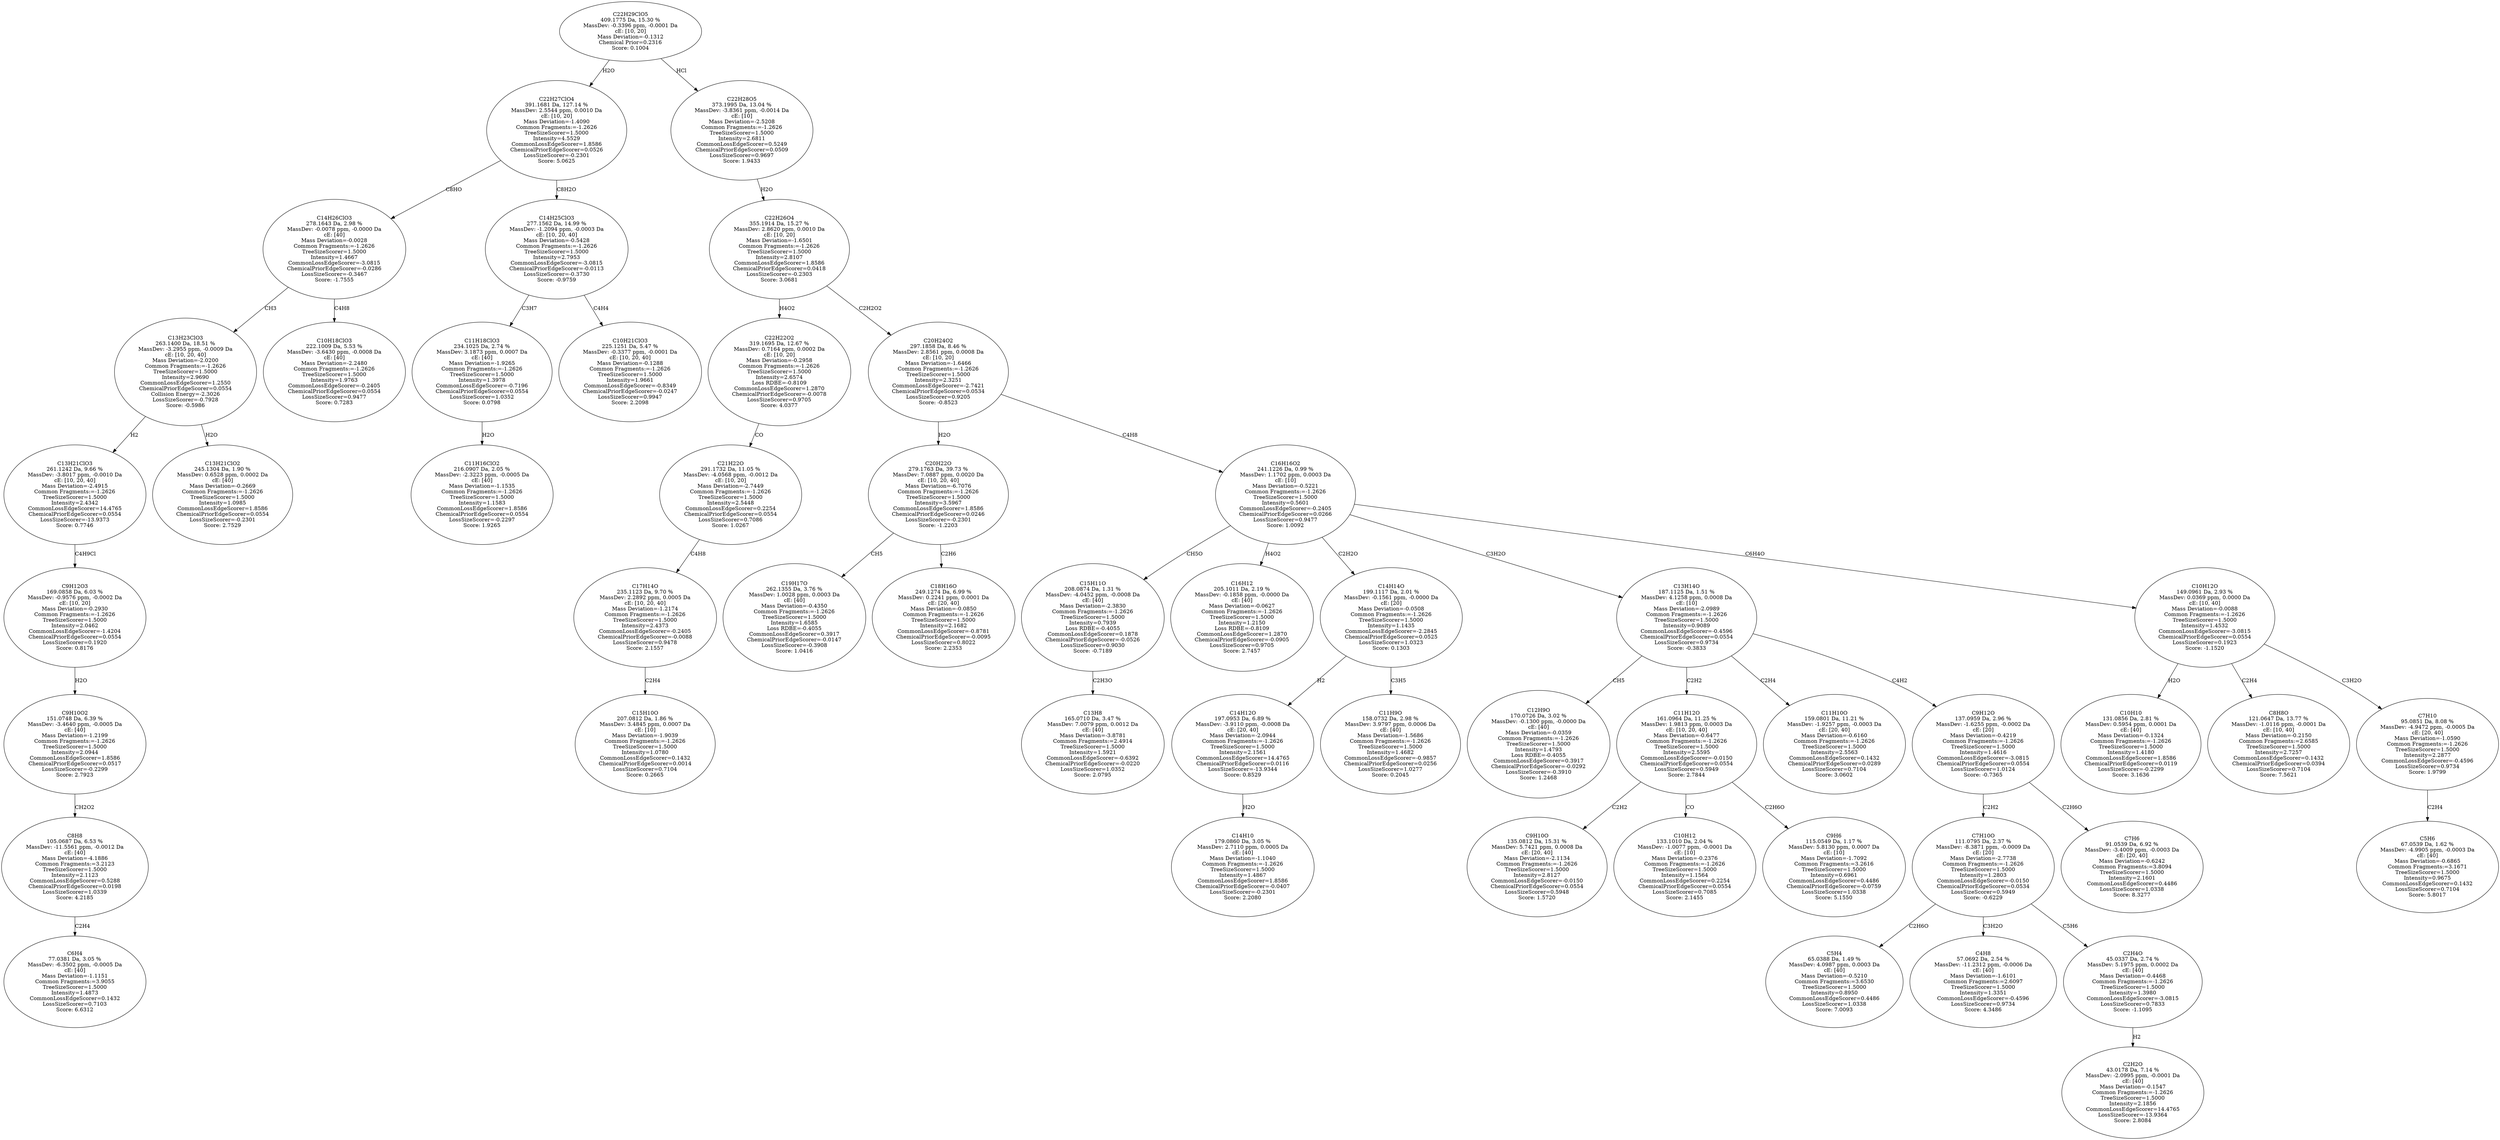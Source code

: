 strict digraph {
v1 [label="C6H4\n77.0381 Da, 3.05 %\nMassDev: -6.3502 ppm, -0.0005 Da\ncE: [40]\nMass Deviation=-1.1151\nCommon Fragments:=3.9055\nTreeSizeScorer=1.5000\nIntensity=1.4873\nCommonLossEdgeScorer=0.1432\nLossSizeScorer=0.7103\nScore: 6.6312"];
v2 [label="C8H8\n105.0687 Da, 6.53 %\nMassDev: -11.5561 ppm, -0.0012 Da\ncE: [40]\nMass Deviation=-4.1886\nCommon Fragments:=3.2123\nTreeSizeScorer=1.5000\nIntensity=2.1123\nCommonLossEdgeScorer=0.5288\nChemicalPriorEdgeScorer=0.0198\nLossSizeScorer=1.0339\nScore: 4.2185"];
v3 [label="C9H10O2\n151.0748 Da, 6.39 %\nMassDev: -3.4640 ppm, -0.0005 Da\ncE: [40]\nMass Deviation=-1.2199\nCommon Fragments:=-1.2626\nTreeSizeScorer=1.5000\nIntensity=2.0944\nCommonLossEdgeScorer=1.8586\nChemicalPriorEdgeScorer=0.0517\nLossSizeScorer=-0.2299\nScore: 2.7923"];
v4 [label="C9H12O3\n169.0858 Da, 6.03 %\nMassDev: -0.9576 ppm, -0.0002 Da\ncE: [10, 20]\nMass Deviation=-0.2930\nCommon Fragments:=-1.2626\nTreeSizeScorer=1.5000\nIntensity=2.0462\nCommonLossEdgeScorer=-1.4204\nChemicalPriorEdgeScorer=0.0554\nLossSizeScorer=0.1920\nScore: 0.8176"];
v5 [label="C13H21ClO3\n261.1242 Da, 9.66 %\nMassDev: -3.8017 ppm, -0.0010 Da\ncE: [10, 20, 40]\nMass Deviation=-2.4915\nCommon Fragments:=-1.2626\nTreeSizeScorer=1.5000\nIntensity=2.4342\nCommonLossEdgeScorer=14.4765\nChemicalPriorEdgeScorer=0.0554\nLossSizeScorer=-13.9373\nScore: 0.7746"];
v6 [label="C13H21ClO2\n245.1304 Da, 1.90 %\nMassDev: 0.6528 ppm, 0.0002 Da\ncE: [40]\nMass Deviation=-0.2669\nCommon Fragments:=-1.2626\nTreeSizeScorer=1.5000\nIntensity=1.0985\nCommonLossEdgeScorer=1.8586\nChemicalPriorEdgeScorer=0.0554\nLossSizeScorer=-0.2301\nScore: 2.7529"];
v7 [label="C13H23ClO3\n263.1400 Da, 18.51 %\nMassDev: -3.2955 ppm, -0.0009 Da\ncE: [10, 20, 40]\nMass Deviation=-2.0200\nCommon Fragments:=-1.2626\nTreeSizeScorer=1.5000\nIntensity=2.9690\nCommonLossEdgeScorer=1.2550\nChemicalPriorEdgeScorer=0.0554\nCollision Energy=-2.3026\nLossSizeScorer=-0.7928\nScore: -0.5986"];
v8 [label="C10H18ClO3\n222.1009 Da, 5.53 %\nMassDev: -3.6430 ppm, -0.0008 Da\ncE: [40]\nMass Deviation=-2.2480\nCommon Fragments:=-1.2626\nTreeSizeScorer=1.5000\nIntensity=1.9763\nCommonLossEdgeScorer=-0.2405\nChemicalPriorEdgeScorer=0.0554\nLossSizeScorer=0.9477\nScore: 0.7283"];
v9 [label="C14H26ClO3\n278.1643 Da, 2.98 %\nMassDev: -0.0078 ppm, -0.0000 Da\ncE: [40]\nMass Deviation=-0.0028\nCommon Fragments:=-1.2626\nTreeSizeScorer=1.5000\nIntensity=1.4667\nCommonLossEdgeScorer=-3.0815\nChemicalPriorEdgeScorer=-0.0286\nLossSizeScorer=-0.3467\nScore: -1.7555"];
v10 [label="C11H16ClO2\n216.0907 Da, 2.05 %\nMassDev: -2.3223 ppm, -0.0005 Da\ncE: [40]\nMass Deviation=-1.1535\nCommon Fragments:=-1.2626\nTreeSizeScorer=1.5000\nIntensity=1.1583\nCommonLossEdgeScorer=1.8586\nChemicalPriorEdgeScorer=0.0554\nLossSizeScorer=-0.2297\nScore: 1.9265"];
v11 [label="C11H18ClO3\n234.1025 Da, 2.74 %\nMassDev: 3.1873 ppm, 0.0007 Da\ncE: [40]\nMass Deviation=-1.9265\nCommon Fragments:=-1.2626\nTreeSizeScorer=1.5000\nIntensity=1.3978\nCommonLossEdgeScorer=-0.7196\nChemicalPriorEdgeScorer=0.0554\nLossSizeScorer=1.0352\nScore: 0.0798"];
v12 [label="C10H21ClO3\n225.1251 Da, 5.47 %\nMassDev: -0.3377 ppm, -0.0001 Da\ncE: [10, 20, 40]\nMass Deviation=-0.1288\nCommon Fragments:=-1.2626\nTreeSizeScorer=1.5000\nIntensity=1.9661\nCommonLossEdgeScorer=-0.8349\nChemicalPriorEdgeScorer=-0.0247\nLossSizeScorer=0.9947\nScore: 2.2098"];
v13 [label="C14H25ClO3\n277.1562 Da, 14.99 %\nMassDev: -1.2094 ppm, -0.0003 Da\ncE: [10, 20, 40]\nMass Deviation=-0.5428\nCommon Fragments:=-1.2626\nTreeSizeScorer=1.5000\nIntensity=2.7953\nCommonLossEdgeScorer=-3.0815\nChemicalPriorEdgeScorer=-0.0113\nLossSizeScorer=-0.3730\nScore: -0.9759"];
v14 [label="C22H27ClO4\n391.1681 Da, 127.14 %\nMassDev: 2.5544 ppm, 0.0010 Da\ncE: [10, 20]\nMass Deviation=-1.4090\nCommon Fragments:=-1.2626\nTreeSizeScorer=1.5000\nIntensity=4.5529\nCommonLossEdgeScorer=1.8586\nChemicalPriorEdgeScorer=0.0526\nLossSizeScorer=-0.2301\nScore: 5.0625"];
v15 [label="C15H10O\n207.0812 Da, 1.86 %\nMassDev: 3.4845 ppm, 0.0007 Da\ncE: [10]\nMass Deviation=-1.9039\nCommon Fragments:=-1.2626\nTreeSizeScorer=1.5000\nIntensity=1.0780\nCommonLossEdgeScorer=0.1432\nChemicalPriorEdgeScorer=0.0014\nLossSizeScorer=0.7104\nScore: 0.2665"];
v16 [label="C17H14O\n235.1123 Da, 9.70 %\nMassDev: 2.2892 ppm, 0.0005 Da\ncE: [10, 20, 40]\nMass Deviation=-1.2174\nCommon Fragments:=-1.2626\nTreeSizeScorer=1.5000\nIntensity=2.4373\nCommonLossEdgeScorer=-0.2405\nChemicalPriorEdgeScorer=-0.0088\nLossSizeScorer=0.9478\nScore: 2.1557"];
v17 [label="C21H22O\n291.1732 Da, 11.05 %\nMassDev: -4.0568 ppm, -0.0012 Da\ncE: [10, 20]\nMass Deviation=-2.7449\nCommon Fragments:=-1.2626\nTreeSizeScorer=1.5000\nIntensity=2.5448\nCommonLossEdgeScorer=0.2254\nChemicalPriorEdgeScorer=0.0554\nLossSizeScorer=0.7086\nScore: 1.0267"];
v18 [label="C22H22O2\n319.1695 Da, 12.67 %\nMassDev: 0.7164 ppm, 0.0002 Da\ncE: [10, 20]\nMass Deviation=-0.2958\nCommon Fragments:=-1.2626\nTreeSizeScorer=1.5000\nIntensity=2.6574\nLoss RDBE=-0.8109\nCommonLossEdgeScorer=1.2870\nChemicalPriorEdgeScorer=-0.0078\nLossSizeScorer=0.9705\nScore: 4.0377"];
v19 [label="C19H17O\n262.1355 Da, 3.76 %\nMassDev: 1.0028 ppm, 0.0003 Da\ncE: [40]\nMass Deviation=-0.4350\nCommon Fragments:=-1.2626\nTreeSizeScorer=1.5000\nIntensity=1.6585\nLoss RDBE=-0.4055\nCommonLossEdgeScorer=0.3917\nChemicalPriorEdgeScorer=-0.0147\nLossSizeScorer=-0.3908\nScore: 1.0416"];
v20 [label="C18H16O\n249.1274 Da, 6.99 %\nMassDev: 0.2241 ppm, 0.0001 Da\ncE: [20, 40]\nMass Deviation=-0.0850\nCommon Fragments:=-1.2626\nTreeSizeScorer=1.5000\nIntensity=2.1682\nCommonLossEdgeScorer=-0.8781\nChemicalPriorEdgeScorer=-0.0095\nLossSizeScorer=0.8022\nScore: 2.2353"];
v21 [label="C20H22O\n279.1763 Da, 39.73 %\nMassDev: 7.0887 ppm, 0.0020 Da\ncE: [10, 20, 40]\nMass Deviation=-6.7076\nCommon Fragments:=-1.2626\nTreeSizeScorer=1.5000\nIntensity=3.5967\nCommonLossEdgeScorer=1.8586\nChemicalPriorEdgeScorer=0.0246\nLossSizeScorer=-0.2301\nScore: -1.2203"];
v22 [label="C13H8\n165.0710 Da, 3.47 %\nMassDev: 7.0079 ppm, 0.0012 Da\ncE: [40]\nMass Deviation=-3.8781\nCommon Fragments:=2.4914\nTreeSizeScorer=1.5000\nIntensity=1.5921\nCommonLossEdgeScorer=-0.6392\nChemicalPriorEdgeScorer=-0.0220\nLossSizeScorer=1.0352\nScore: 2.0795"];
v23 [label="C15H11O\n208.0874 Da, 1.31 %\nMassDev: -4.0452 ppm, -0.0008 Da\ncE: [40]\nMass Deviation=-2.3830\nCommon Fragments:=-1.2626\nTreeSizeScorer=1.5000\nIntensity=0.7939\nLoss RDBE=-0.4055\nCommonLossEdgeScorer=0.1878\nChemicalPriorEdgeScorer=-0.0526\nLossSizeScorer=0.9030\nScore: -0.7189"];
v24 [label="C16H12\n205.1011 Da, 2.19 %\nMassDev: -0.1858 ppm, -0.0000 Da\ncE: [40]\nMass Deviation=-0.0627\nCommon Fragments:=-1.2626\nTreeSizeScorer=1.5000\nIntensity=1.2150\nLoss RDBE=-0.8109\nCommonLossEdgeScorer=1.2870\nChemicalPriorEdgeScorer=-0.0905\nLossSizeScorer=0.9705\nScore: 2.7457"];
v25 [label="C14H10\n179.0860 Da, 3.05 %\nMassDev: 2.7110 ppm, 0.0005 Da\ncE: [40]\nMass Deviation=-1.1040\nCommon Fragments:=-1.2626\nTreeSizeScorer=1.5000\nIntensity=1.4867\nCommonLossEdgeScorer=1.8586\nChemicalPriorEdgeScorer=-0.0407\nLossSizeScorer=-0.2301\nScore: 2.2080"];
v26 [label="C14H12O\n197.0953 Da, 6.89 %\nMassDev: -3.9110 ppm, -0.0008 Da\ncE: [20, 40]\nMass Deviation=-2.0944\nCommon Fragments:=-1.2626\nTreeSizeScorer=1.5000\nIntensity=2.1561\nCommonLossEdgeScorer=14.4765\nChemicalPriorEdgeScorer=0.0116\nLossSizeScorer=-13.9344\nScore: 0.8529"];
v27 [label="C11H9O\n158.0732 Da, 2.98 %\nMassDev: 3.9797 ppm, 0.0006 Da\ncE: [40]\nMass Deviation=-1.5686\nCommon Fragments:=-1.2626\nTreeSizeScorer=1.5000\nIntensity=1.4682\nCommonLossEdgeScorer=-0.9857\nChemicalPriorEdgeScorer=0.0256\nLossSizeScorer=1.0277\nScore: 0.2045"];
v28 [label="C14H14O\n199.1117 Da, 2.01 %\nMassDev: -0.1561 ppm, -0.0000 Da\ncE: [20]\nMass Deviation=-0.0508\nCommon Fragments:=-1.2626\nTreeSizeScorer=1.5000\nIntensity=1.1435\nCommonLossEdgeScorer=-2.2845\nChemicalPriorEdgeScorer=0.0525\nLossSizeScorer=1.0323\nScore: 0.1303"];
v29 [label="C12H9O\n170.0726 Da, 3.02 %\nMassDev: -0.1300 ppm, -0.0000 Da\ncE: [40]\nMass Deviation=-0.0359\nCommon Fragments:=-1.2626\nTreeSizeScorer=1.5000\nIntensity=1.4793\nLoss RDBE=-0.4055\nCommonLossEdgeScorer=0.3917\nChemicalPriorEdgeScorer=-0.0292\nLossSizeScorer=-0.3910\nScore: 1.2468"];
v30 [label="C9H10O\n135.0812 Da, 15.31 %\nMassDev: 5.7421 ppm, 0.0008 Da\ncE: [20, 40]\nMass Deviation=-2.1134\nCommon Fragments:=-1.2626\nTreeSizeScorer=1.5000\nIntensity=2.8127\nCommonLossEdgeScorer=-0.0150\nChemicalPriorEdgeScorer=0.0554\nLossSizeScorer=0.5948\nScore: 1.5720"];
v31 [label="C10H12\n133.1010 Da, 2.04 %\nMassDev: -1.0077 ppm, -0.0001 Da\ncE: [10]\nMass Deviation=-0.2376\nCommon Fragments:=-1.2626\nTreeSizeScorer=1.5000\nIntensity=1.1564\nCommonLossEdgeScorer=0.2254\nChemicalPriorEdgeScorer=0.0554\nLossSizeScorer=0.7085\nScore: 2.1455"];
v32 [label="C9H6\n115.0549 Da, 1.17 %\nMassDev: 5.8130 ppm, 0.0007 Da\ncE: [10]\nMass Deviation=-1.7092\nCommon Fragments:=3.2616\nTreeSizeScorer=1.5000\nIntensity=0.6961\nCommonLossEdgeScorer=0.4486\nChemicalPriorEdgeScorer=-0.0759\nLossSizeScorer=1.0338\nScore: 5.1550"];
v33 [label="C11H12O\n161.0964 Da, 11.25 %\nMassDev: 1.9813 ppm, 0.0003 Da\ncE: [10, 20, 40]\nMass Deviation=-0.6477\nCommon Fragments:=-1.2626\nTreeSizeScorer=1.5000\nIntensity=2.5595\nCommonLossEdgeScorer=-0.0150\nChemicalPriorEdgeScorer=0.0554\nLossSizeScorer=0.5949\nScore: 2.7844"];
v34 [label="C11H10O\n159.0801 Da, 11.21 %\nMassDev: -1.9257 ppm, -0.0003 Da\ncE: [20, 40]\nMass Deviation=-0.6160\nCommon Fragments:=-1.2626\nTreeSizeScorer=1.5000\nIntensity=2.5563\nCommonLossEdgeScorer=0.1432\nChemicalPriorEdgeScorer=0.0289\nLossSizeScorer=0.7104\nScore: 3.0602"];
v35 [label="C5H4\n65.0388 Da, 1.49 %\nMassDev: 4.0987 ppm, 0.0003 Da\ncE: [40]\nMass Deviation=-0.5210\nCommon Fragments:=3.6530\nTreeSizeScorer=1.5000\nIntensity=0.8950\nCommonLossEdgeScorer=0.4486\nLossSizeScorer=1.0338\nScore: 7.0093"];
v36 [label="C4H8\n57.0692 Da, 2.54 %\nMassDev: -11.2312 ppm, -0.0006 Da\ncE: [40]\nMass Deviation=-1.6101\nCommon Fragments:=2.6097\nTreeSizeScorer=1.5000\nIntensity=1.3351\nCommonLossEdgeScorer=-0.4596\nLossSizeScorer=0.9734\nScore: 4.3486"];
v37 [label="C2H2O\n43.0178 Da, 7.14 %\nMassDev: -2.0995 ppm, -0.0001 Da\ncE: [40]\nMass Deviation=-0.1547\nCommon Fragments:=-1.2626\nTreeSizeScorer=1.5000\nIntensity=2.1856\nCommonLossEdgeScorer=14.4765\nLossSizeScorer=-13.9364\nScore: 2.8084"];
v38 [label="C2H4O\n45.0337 Da, 2.74 %\nMassDev: 5.1975 ppm, 0.0002 Da\ncE: [40]\nMass Deviation=-0.4468\nCommon Fragments:=-1.2626\nTreeSizeScorer=1.5000\nIntensity=1.3980\nCommonLossEdgeScorer=-3.0815\nLossSizeScorer=0.7833\nScore: -1.1095"];
v39 [label="C7H10O\n111.0795 Da, 2.37 %\nMassDev: -8.3871 ppm, -0.0009 Da\ncE: [20]\nMass Deviation=-2.7738\nCommon Fragments:=-1.2626\nTreeSizeScorer=1.5000\nIntensity=1.2803\nCommonLossEdgeScorer=-0.0150\nChemicalPriorEdgeScorer=0.0534\nLossSizeScorer=0.5949\nScore: -0.6229"];
v40 [label="C7H6\n91.0539 Da, 6.92 %\nMassDev: -3.4009 ppm, -0.0003 Da\ncE: [20, 40]\nMass Deviation=-0.6242\nCommon Fragments:=3.8094\nTreeSizeScorer=1.5000\nIntensity=2.1601\nCommonLossEdgeScorer=0.4486\nLossSizeScorer=1.0338\nScore: 8.3277"];
v41 [label="C9H12O\n137.0959 Da, 2.96 %\nMassDev: -1.6255 ppm, -0.0002 Da\ncE: [20]\nMass Deviation=-0.4219\nCommon Fragments:=-1.2626\nTreeSizeScorer=1.5000\nIntensity=1.4616\nCommonLossEdgeScorer=-3.0815\nChemicalPriorEdgeScorer=0.0554\nLossSizeScorer=1.0124\nScore: -0.7365"];
v42 [label="C13H14O\n187.1125 Da, 1.51 %\nMassDev: 4.1258 ppm, 0.0008 Da\ncE: [10]\nMass Deviation=-2.0989\nCommon Fragments:=-1.2626\nTreeSizeScorer=1.5000\nIntensity=0.9089\nCommonLossEdgeScorer=-0.4596\nChemicalPriorEdgeScorer=0.0554\nLossSizeScorer=0.9734\nScore: -0.3833"];
v43 [label="C10H10\n131.0856 Da, 2.81 %\nMassDev: 0.5954 ppm, 0.0001 Da\ncE: [40]\nMass Deviation=-0.1324\nCommon Fragments:=-1.2626\nTreeSizeScorer=1.5000\nIntensity=1.4180\nCommonLossEdgeScorer=1.8586\nChemicalPriorEdgeScorer=0.0119\nLossSizeScorer=-0.2299\nScore: 3.1636"];
v44 [label="C8H8O\n121.0647 Da, 13.77 %\nMassDev: -1.0116 ppm, -0.0001 Da\ncE: [10, 40]\nMass Deviation=-0.2150\nCommon Fragments:=2.6585\nTreeSizeScorer=1.5000\nIntensity=2.7257\nCommonLossEdgeScorer=0.1432\nChemicalPriorEdgeScorer=0.0394\nLossSizeScorer=0.7104\nScore: 7.5621"];
v45 [label="C5H6\n67.0539 Da, 1.62 %\nMassDev: -4.9905 ppm, -0.0003 Da\ncE: [40]\nMass Deviation=-0.6865\nCommon Fragments:=3.1671\nTreeSizeScorer=1.5000\nIntensity=0.9675\nCommonLossEdgeScorer=0.1432\nLossSizeScorer=0.7104\nScore: 5.8017"];
v46 [label="C7H10\n95.0851 Da, 8.08 %\nMassDev: -4.9472 ppm, -0.0005 Da\ncE: [20, 40]\nMass Deviation=-1.0590\nCommon Fragments:=-1.2626\nTreeSizeScorer=1.5000\nIntensity=2.2877\nCommonLossEdgeScorer=-0.4596\nLossSizeScorer=0.9734\nScore: 1.9799"];
v47 [label="C10H12O\n149.0961 Da, 2.93 %\nMassDev: 0.0369 ppm, 0.0000 Da\ncE: [10, 40]\nMass Deviation=-0.0088\nCommon Fragments:=-1.2626\nTreeSizeScorer=1.5000\nIntensity=1.4532\nCommonLossEdgeScorer=-3.0815\nChemicalPriorEdgeScorer=0.0554\nLossSizeScorer=0.1923\nScore: -1.1520"];
v48 [label="C16H16O2\n241.1226 Da, 0.99 %\nMassDev: 1.1702 ppm, 0.0003 Da\ncE: [10]\nMass Deviation=-0.5221\nCommon Fragments:=-1.2626\nTreeSizeScorer=1.5000\nIntensity=0.5601\nCommonLossEdgeScorer=-0.2405\nChemicalPriorEdgeScorer=0.0266\nLossSizeScorer=0.9477\nScore: 1.0092"];
v49 [label="C20H24O2\n297.1858 Da, 8.46 %\nMassDev: 2.8561 ppm, 0.0008 Da\ncE: [10, 20]\nMass Deviation=-1.6466\nCommon Fragments:=-1.2626\nTreeSizeScorer=1.5000\nIntensity=2.3251\nCommonLossEdgeScorer=-2.7421\nChemicalPriorEdgeScorer=0.0534\nLossSizeScorer=0.9205\nScore: -0.8523"];
v50 [label="C22H26O4\n355.1914 Da, 15.27 %\nMassDev: 2.8620 ppm, 0.0010 Da\ncE: [10, 20]\nMass Deviation=-1.6501\nCommon Fragments:=-1.2626\nTreeSizeScorer=1.5000\nIntensity=2.8107\nCommonLossEdgeScorer=1.8586\nChemicalPriorEdgeScorer=0.0418\nLossSizeScorer=-0.2303\nScore: 3.0681"];
v51 [label="C22H28O5\n373.1995 Da, 13.04 %\nMassDev: -3.8361 ppm, -0.0014 Da\ncE: [10]\nMass Deviation=-2.5208\nCommon Fragments:=-1.2626\nTreeSizeScorer=1.5000\nIntensity=2.6811\nCommonLossEdgeScorer=0.5249\nChemicalPriorEdgeScorer=0.0509\nLossSizeScorer=0.9697\nScore: 1.9433"];
v52 [label="C22H29ClO5\n409.1775 Da, 15.30 %\nMassDev: -0.3396 ppm, -0.0001 Da\ncE: [10, 20]\nMass Deviation=-0.1312\nChemical Prior=0.2316\nScore: 0.1004"];
v2 -> v1 [label="C2H4"];
v3 -> v2 [label="CH2O2"];
v4 -> v3 [label="H2O"];
v5 -> v4 [label="C4H9Cl"];
v7 -> v5 [label="H2"];
v7 -> v6 [label="H2O"];
v9 -> v7 [label="CH3"];
v9 -> v8 [label="C4H8"];
v14 -> v9 [label="C8HO"];
v11 -> v10 [label="H2O"];
v13 -> v11 [label="C3H7"];
v13 -> v12 [label="C4H4"];
v14 -> v13 [label="C8H2O"];
v52 -> v14 [label="H2O"];
v16 -> v15 [label="C2H4"];
v17 -> v16 [label="C4H8"];
v18 -> v17 [label="CO"];
v50 -> v18 [label="H4O2"];
v21 -> v19 [label="CH5"];
v21 -> v20 [label="C2H6"];
v49 -> v21 [label="H2O"];
v23 -> v22 [label="C2H3O"];
v48 -> v23 [label="CH5O"];
v48 -> v24 [label="H4O2"];
v26 -> v25 [label="H2O"];
v28 -> v26 [label="H2"];
v28 -> v27 [label="C3H5"];
v48 -> v28 [label="C2H2O"];
v42 -> v29 [label="CH5"];
v33 -> v30 [label="C2H2"];
v33 -> v31 [label="CO"];
v33 -> v32 [label="C2H6O"];
v42 -> v33 [label="C2H2"];
v42 -> v34 [label="C2H4"];
v39 -> v35 [label="C2H6O"];
v39 -> v36 [label="C3H2O"];
v38 -> v37 [label="H2"];
v39 -> v38 [label="C5H6"];
v41 -> v39 [label="C2H2"];
v41 -> v40 [label="C2H6O"];
v42 -> v41 [label="C4H2"];
v48 -> v42 [label="C3H2O"];
v47 -> v43 [label="H2O"];
v47 -> v44 [label="C2H4"];
v46 -> v45 [label="C2H4"];
v47 -> v46 [label="C3H2O"];
v48 -> v47 [label="C6H4O"];
v49 -> v48 [label="C4H8"];
v50 -> v49 [label="C2H2O2"];
v51 -> v50 [label="H2O"];
v52 -> v51 [label="HCl"];
}